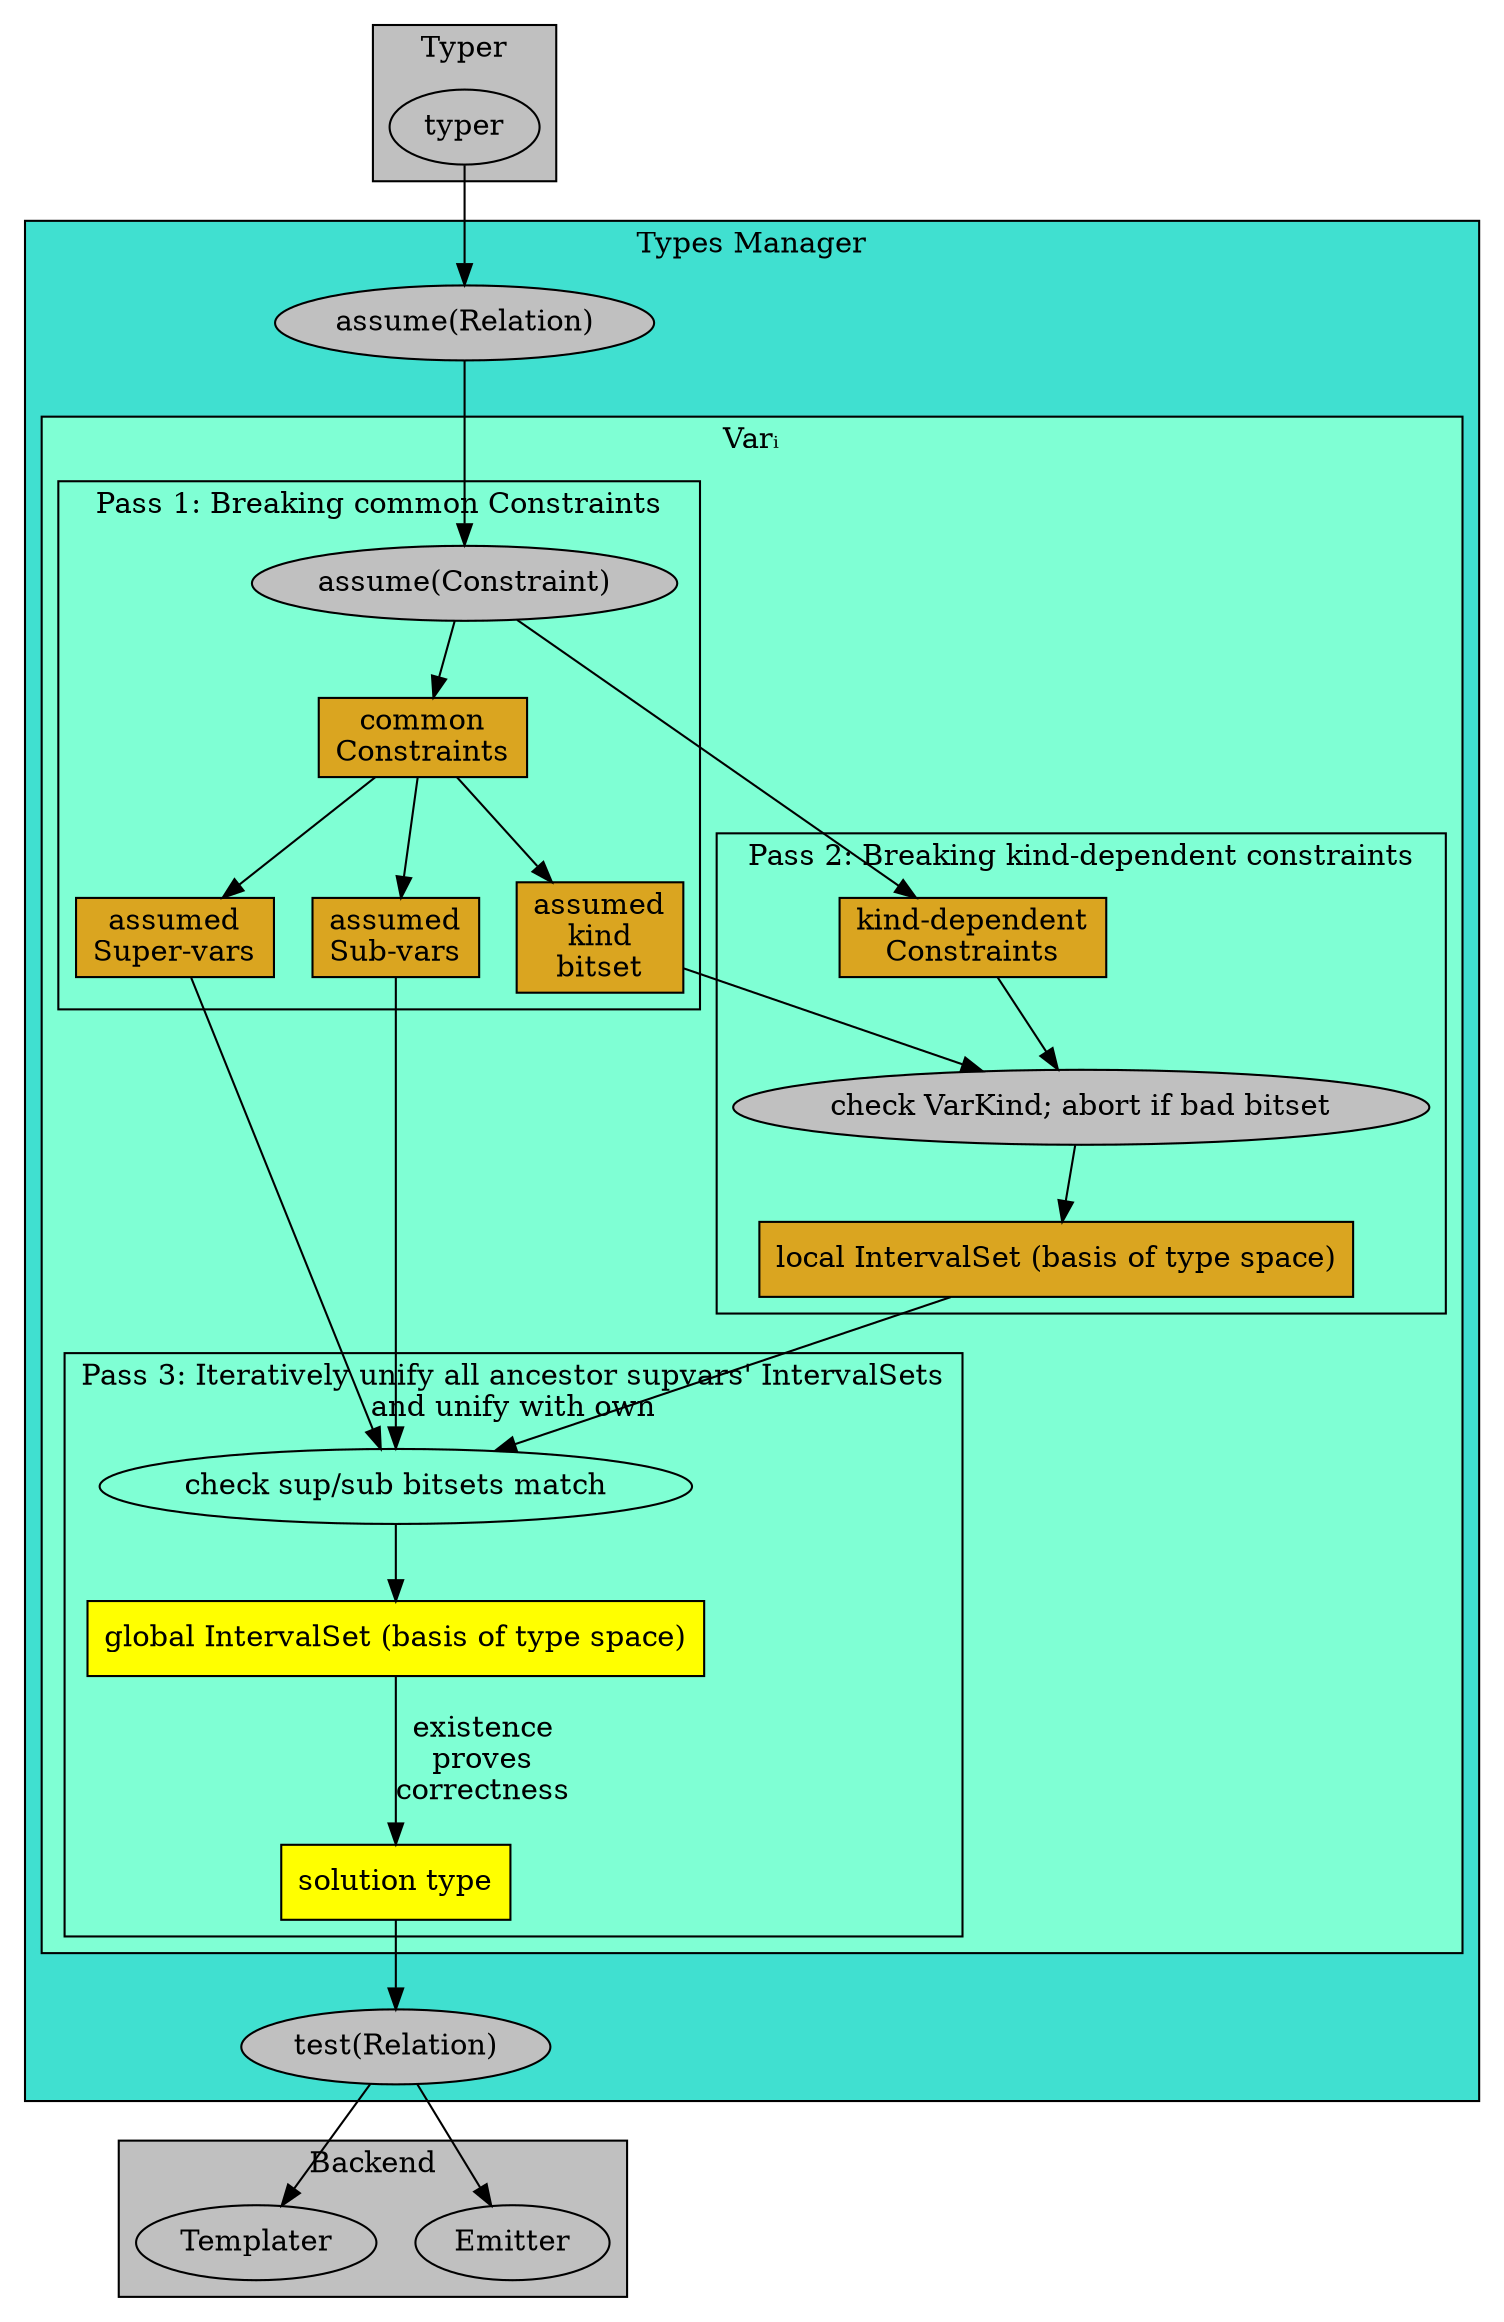 // https://graphs.grevian.org/example

digraph {
    splines=line;

    subgraph cluster_0 {
        label="Typer";
        bgcolor="grey";
        typer_fn [label="typer"]
    }

    subgraph cluster_1 {
        label="Types Manager";
        bgcolor="turquoise";

        assume [label="assume(Relation)", style="filled", fillcolor="grey"];
        test [label="test(Relation)", style="filled", fillcolor="grey"];

        // edges:
        typer_fn -> assume;

        subgraph cluster_1_1 {
            label="Varᵢ";
            bgcolor="aquamarine";
            
            subgraph cluster_1_1_1 {
                label="Pass 1: Breaking common Constraints";
                constraint [label="assume(Constraint)", style="filled", fillcolor="grey"];
                common_constraints [label="common\nConstraints", shape="box", fillcolor="goldenrod", style="filled"]
                
                assumed_kind_bitset [label="assumed\nkind\nbitset", shape="box", fillcolor="goldenrod", style="filled"];
                assumed_supervars [label="assumed\nSuper-vars", shape="box", fillcolor="goldenrod", style="filled"];
                assumed_subvars [label="assumed\nSub-vars", shape="box", fillcolor="goldenrod", style="filled"];
            }

            subgraph cluster_1_1_2 {
                label="Pass 2: Breaking kind-dependent constraints";
                local_interval_set [label="local IntervalSet (basis of type space)", shape="box", fillcolor="goldenrod", style="filled"];
                check_1_2 [label="check VarKind; abort if bad bitset", style="filled", fillcolor="gray"]
                kd_constraints [label="kind-dependent\nConstraints", shape="box", fillcolor="goldenrod", style="filled"]
            }

            subgraph cluster_1_1_3 {
                label="Pass 3: Iteratively unify all ancestor supvars' IntervalSets\nand unify with own";
                solution [label="solution type", shape="box", fillcolor="yellow", style="filled"];
                check_1_3 [label="check sup/sub bitsets match"];
                global_interval_set [label="global IntervalSet (basis of type space)", shape="box", fillcolor="yellow", style="filled"];
            }

            // 1 -> 2
            constraint -> {common_constraints, kd_constraints};
            common_constraints -> {assumed_kind_bitset, assumed_subvars, assumed_supervars}

            // 2 -> 3
            {assumed_kind_bitset, kd_constraints} -> check_1_2 -> local_interval_set

            // 3 -> 4
            {local_interval_set, assumed_subvars, assumed_supervars} -> check_1_3 -> global_interval_set;
            global_interval_set -> solution
            [label="existence\nproves\ncorrectness"];
        }
        
        assume -> constraint;
        solution -> test;
    }

    subgraph cluster_2 {
        label="Backend";
        bgcolor="grey";
        templater [label="Templater"];
        emitter [label="Emitter"];
    }
    test -> {templater, emitter};
}